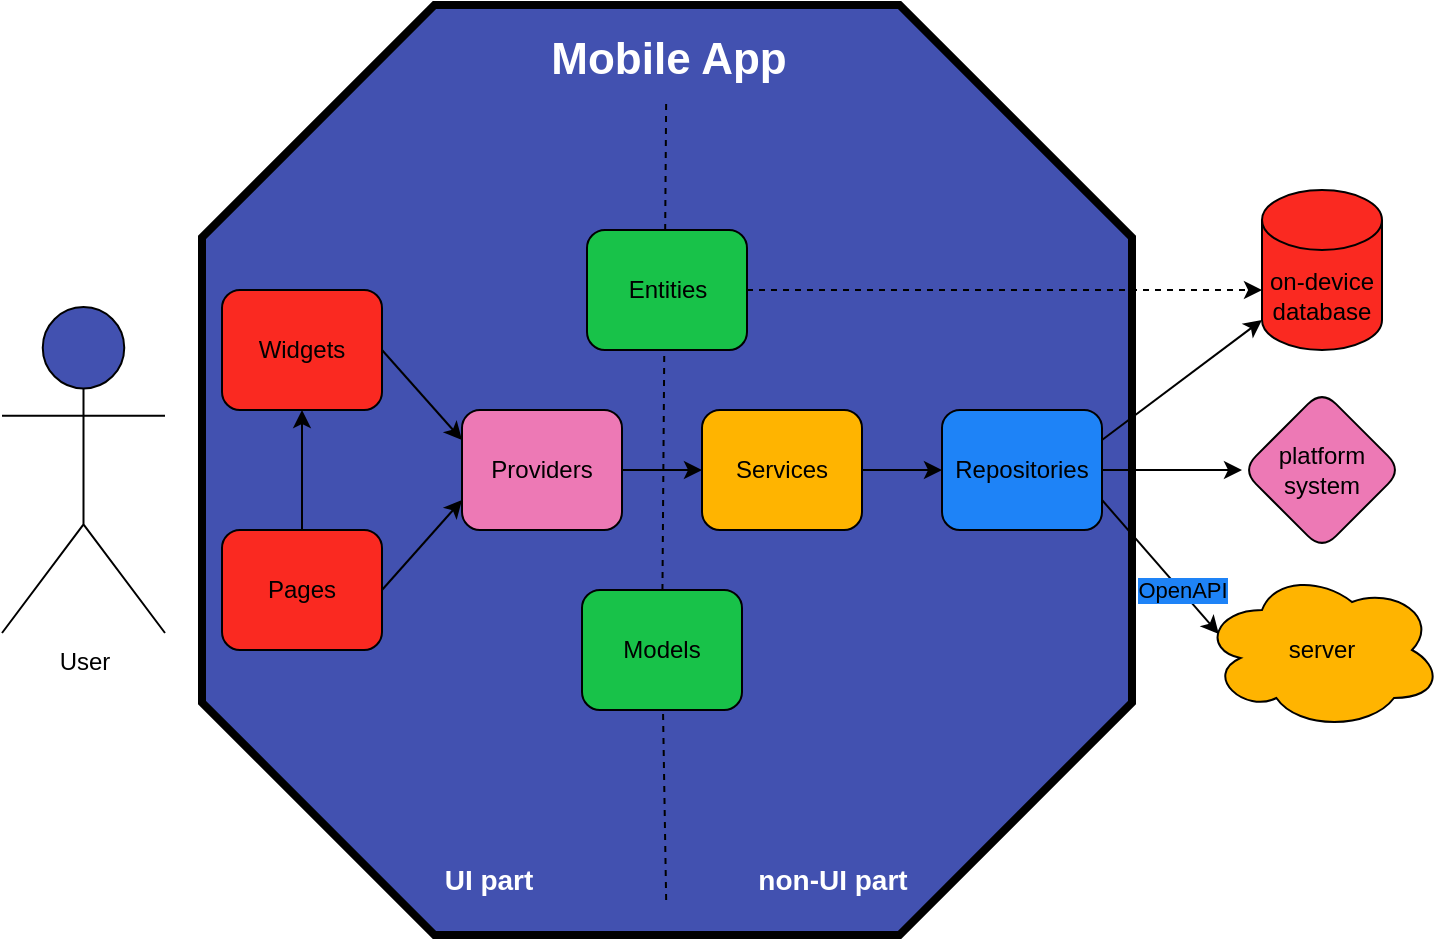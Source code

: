 <mxfile version="24.7.16">
  <diagram name="Page-1" id="Bp2gX--FtC4sSMWxsLrs">
    <mxGraphModel dx="1728" dy="954" grid="1" gridSize="10" guides="1" tooltips="1" connect="1" arrows="1" fold="1" page="0" pageScale="1" pageWidth="850" pageHeight="1100" background="none" math="0" shadow="0">
      <root>
        <mxCell id="0" />
        <mxCell id="1" parent="0" />
        <mxCell id="zHhczcy2-Jv_nqmJUiNH-1" value="" style="verticalLabelPosition=bottom;verticalAlign=top;html=1;shape=mxgraph.basic.polygon;polyCoords=[[0.25,0],[0.75,0],[1,0.25],[1,0.75],[0.75,1],[0.25,1],[0,0.75],[0,0.25]];polyline=0;strokeWidth=4;rounded=1;fillColor=#4251B0;" vertex="1" parent="1">
          <mxGeometry x="280" y="217.5" width="465" height="465" as="geometry" />
        </mxCell>
        <mxCell id="zHhczcy2-Jv_nqmJUiNH-2" value="&lt;b&gt;&lt;font style=&quot;font-size: 22px;&quot;&gt;Mobile App&lt;/font&gt;&lt;/b&gt;" style="text;html=1;align=center;verticalAlign=middle;resizable=0;points=[];autosize=1;strokeColor=none;fillColor=none;rounded=1;fontColor=#ffffff;" vertex="1" parent="1">
          <mxGeometry x="442.5" y="225" width="140" height="40" as="geometry" />
        </mxCell>
        <mxCell id="zHhczcy2-Jv_nqmJUiNH-25" style="edgeStyle=none;rounded=1;orthogonalLoop=1;jettySize=auto;html=1;exitX=1;exitY=0.5;exitDx=0;exitDy=0;entryX=0;entryY=0.5;entryDx=0;entryDy=0;" edge="1" parent="1" source="zHhczcy2-Jv_nqmJUiNH-4" target="zHhczcy2-Jv_nqmJUiNH-5">
          <mxGeometry relative="1" as="geometry" />
        </mxCell>
        <mxCell id="zHhczcy2-Jv_nqmJUiNH-4" value="Services" style="rounded=1;whiteSpace=wrap;html=1;fillColor=#FFB400;" vertex="1" parent="1">
          <mxGeometry x="530" y="420" width="80" height="60" as="geometry" />
        </mxCell>
        <mxCell id="zHhczcy2-Jv_nqmJUiNH-26" style="edgeStyle=none;rounded=1;orthogonalLoop=1;jettySize=auto;html=1;exitX=1;exitY=0.5;exitDx=0;exitDy=0;entryX=0;entryY=0.5;entryDx=0;entryDy=0;" edge="1" parent="1" source="zHhczcy2-Jv_nqmJUiNH-5" target="zHhczcy2-Jv_nqmJUiNH-12">
          <mxGeometry relative="1" as="geometry" />
        </mxCell>
        <mxCell id="zHhczcy2-Jv_nqmJUiNH-5" value="Repositories" style="rounded=1;whiteSpace=wrap;html=1;fillColor=#1E83F7;" vertex="1" parent="1">
          <mxGeometry x="650" y="420" width="80" height="60" as="geometry" />
        </mxCell>
        <mxCell id="zHhczcy2-Jv_nqmJUiNH-24" style="edgeStyle=none;rounded=1;orthogonalLoop=1;jettySize=auto;html=1;exitX=1;exitY=0.5;exitDx=0;exitDy=0;entryX=0;entryY=0.5;entryDx=0;entryDy=0;" edge="1" parent="1" source="zHhczcy2-Jv_nqmJUiNH-6" target="zHhczcy2-Jv_nqmJUiNH-4">
          <mxGeometry relative="1" as="geometry" />
        </mxCell>
        <mxCell id="zHhczcy2-Jv_nqmJUiNH-6" value="Providers" style="rounded=1;whiteSpace=wrap;html=1;fillColor=#ED79B5;" vertex="1" parent="1">
          <mxGeometry x="410" y="420" width="80" height="60" as="geometry" />
        </mxCell>
        <mxCell id="zHhczcy2-Jv_nqmJUiNH-29" style="edgeStyle=none;rounded=1;orthogonalLoop=1;jettySize=auto;html=1;exitX=0.5;exitY=0;exitDx=0;exitDy=0;entryX=0.5;entryY=1;entryDx=0;entryDy=0;" edge="1" parent="1" source="zHhczcy2-Jv_nqmJUiNH-7" target="zHhczcy2-Jv_nqmJUiNH-8">
          <mxGeometry relative="1" as="geometry" />
        </mxCell>
        <mxCell id="zHhczcy2-Jv_nqmJUiNH-30" style="edgeStyle=none;rounded=1;orthogonalLoop=1;jettySize=auto;html=1;exitX=1;exitY=0.5;exitDx=0;exitDy=0;entryX=0;entryY=0.75;entryDx=0;entryDy=0;" edge="1" parent="1" source="zHhczcy2-Jv_nqmJUiNH-7" target="zHhczcy2-Jv_nqmJUiNH-6">
          <mxGeometry relative="1" as="geometry" />
        </mxCell>
        <mxCell id="zHhczcy2-Jv_nqmJUiNH-7" value="Pages" style="rounded=1;whiteSpace=wrap;html=1;fillColor=#FA2921;" vertex="1" parent="1">
          <mxGeometry x="290" y="480" width="80" height="60" as="geometry" />
        </mxCell>
        <mxCell id="zHhczcy2-Jv_nqmJUiNH-31" style="edgeStyle=none;rounded=1;orthogonalLoop=1;jettySize=auto;html=1;exitX=1;exitY=0.5;exitDx=0;exitDy=0;entryX=0;entryY=0.25;entryDx=0;entryDy=0;" edge="1" parent="1" source="zHhczcy2-Jv_nqmJUiNH-8" target="zHhczcy2-Jv_nqmJUiNH-6">
          <mxGeometry relative="1" as="geometry" />
        </mxCell>
        <mxCell id="zHhczcy2-Jv_nqmJUiNH-8" value="Widgets" style="rounded=1;whiteSpace=wrap;html=1;fillColor=#FA2921;" vertex="1" parent="1">
          <mxGeometry x="290" y="360" width="80" height="60" as="geometry" />
        </mxCell>
        <mxCell id="zHhczcy2-Jv_nqmJUiNH-11" value="User" style="shape=umlActor;verticalLabelPosition=bottom;verticalAlign=top;html=1;outlineConnect=0;rounded=1;fillColor=#4251B0;" vertex="1" parent="1">
          <mxGeometry x="180" y="368.5" width="81.5" height="163" as="geometry" />
        </mxCell>
        <mxCell id="zHhczcy2-Jv_nqmJUiNH-12" value="platform&lt;div&gt;system&lt;/div&gt;" style="rhombus;whiteSpace=wrap;html=1;rounded=1;fillColor=#ED79B5;" vertex="1" parent="1">
          <mxGeometry x="800" y="410" width="80" height="80" as="geometry" />
        </mxCell>
        <mxCell id="zHhczcy2-Jv_nqmJUiNH-13" value="on-device&lt;div&gt;database&lt;/div&gt;" style="shape=cylinder3;whiteSpace=wrap;html=1;boundedLbl=1;backgroundOutline=1;size=15;rounded=1;fillColor=#FA2921;" vertex="1" parent="1">
          <mxGeometry x="810" y="310" width="60" height="80" as="geometry" />
        </mxCell>
        <mxCell id="zHhczcy2-Jv_nqmJUiNH-14" value="server" style="ellipse;shape=cloud;whiteSpace=wrap;html=1;rounded=1;fillColor=#FFB400;" vertex="1" parent="1">
          <mxGeometry x="780" y="500" width="120" height="80" as="geometry" />
        </mxCell>
        <mxCell id="zHhczcy2-Jv_nqmJUiNH-16" style="edgeStyle=none;rounded=1;orthogonalLoop=1;jettySize=auto;html=1;exitX=1;exitY=0.75;exitDx=0;exitDy=0;entryX=0.07;entryY=0.4;entryDx=0;entryDy=0;entryPerimeter=0;" edge="1" parent="1" source="zHhczcy2-Jv_nqmJUiNH-5" target="zHhczcy2-Jv_nqmJUiNH-14">
          <mxGeometry relative="1" as="geometry" />
        </mxCell>
        <mxCell id="zHhczcy2-Jv_nqmJUiNH-39" value="OpenAPI" style="edgeLabel;html=1;align=center;verticalAlign=middle;resizable=0;points=[];rounded=1;labelBackgroundColor=#1E83F7;" vertex="1" connectable="0" parent="zHhczcy2-Jv_nqmJUiNH-16">
          <mxGeometry x="0.07" y="1" relative="1" as="geometry">
            <mxPoint x="8" y="10" as="offset" />
          </mxGeometry>
        </mxCell>
        <mxCell id="zHhczcy2-Jv_nqmJUiNH-23" style="edgeStyle=none;rounded=1;orthogonalLoop=1;jettySize=auto;html=1;exitX=0.75;exitY=1;exitDx=0;exitDy=0;" edge="1" parent="1" source="zHhczcy2-Jv_nqmJUiNH-6" target="zHhczcy2-Jv_nqmJUiNH-6">
          <mxGeometry relative="1" as="geometry" />
        </mxCell>
        <mxCell id="zHhczcy2-Jv_nqmJUiNH-27" style="edgeStyle=none;rounded=1;orthogonalLoop=1;jettySize=auto;html=1;exitX=1;exitY=0.25;exitDx=0;exitDy=0;entryX=0;entryY=1;entryDx=0;entryDy=-15;entryPerimeter=0;" edge="1" parent="1" source="zHhczcy2-Jv_nqmJUiNH-5" target="zHhczcy2-Jv_nqmJUiNH-13">
          <mxGeometry relative="1" as="geometry" />
        </mxCell>
        <mxCell id="zHhczcy2-Jv_nqmJUiNH-34" style="edgeStyle=none;rounded=1;orthogonalLoop=1;jettySize=auto;html=1;exitX=1;exitY=0.5;exitDx=0;exitDy=0;dashed=1;" edge="1" parent="1" source="zHhczcy2-Jv_nqmJUiNH-3">
          <mxGeometry relative="1" as="geometry">
            <mxPoint x="810" y="360" as="targetPoint" />
          </mxGeometry>
        </mxCell>
        <mxCell id="zHhczcy2-Jv_nqmJUiNH-36" value="" style="endArrow=none;dashed=1;html=1;rounded=1;" edge="1" parent="1" source="zHhczcy2-Jv_nqmJUiNH-9">
          <mxGeometry width="50" height="50" relative="1" as="geometry">
            <mxPoint x="512.08" y="665" as="sourcePoint" />
            <mxPoint x="512.08" y="265" as="targetPoint" />
          </mxGeometry>
        </mxCell>
        <mxCell id="zHhczcy2-Jv_nqmJUiNH-37" value="UI part" style="text;html=1;align=center;verticalAlign=middle;resizable=0;points=[];autosize=1;strokeColor=none;fillColor=none;fontStyle=1;fontSize=14;fontColor=#FFFFFF;" vertex="1" parent="1">
          <mxGeometry x="387.5" y="640" width="70" height="30" as="geometry" />
        </mxCell>
        <mxCell id="zHhczcy2-Jv_nqmJUiNH-38" value="non-UI part" style="text;html=1;align=center;verticalAlign=middle;resizable=0;points=[];autosize=1;strokeColor=none;fillColor=none;fontStyle=1;fontSize=14;fontColor=#FFFFFF;" vertex="1" parent="1">
          <mxGeometry x="550" y="640" width="90" height="30" as="geometry" />
        </mxCell>
        <mxCell id="zHhczcy2-Jv_nqmJUiNH-41" value="" style="endArrow=none;dashed=1;html=1;rounded=1;" edge="1" parent="1" target="zHhczcy2-Jv_nqmJUiNH-9">
          <mxGeometry width="50" height="50" relative="1" as="geometry">
            <mxPoint x="512.08" y="665" as="sourcePoint" />
            <mxPoint x="512.08" y="265" as="targetPoint" />
          </mxGeometry>
        </mxCell>
        <mxCell id="zHhczcy2-Jv_nqmJUiNH-9" value="Models" style="rounded=1;whiteSpace=wrap;html=1;fillColor=#18C249;" vertex="1" parent="1">
          <mxGeometry x="470" y="510" width="80" height="60" as="geometry" />
        </mxCell>
        <mxCell id="zHhczcy2-Jv_nqmJUiNH-3" value="Entities" style="rounded=1;whiteSpace=wrap;html=1;gradientColor=none;fillColor=#18C249;" vertex="1" parent="1">
          <mxGeometry x="472.5" y="330" width="80" height="60" as="geometry" />
        </mxCell>
      </root>
    </mxGraphModel>
  </diagram>
</mxfile>
